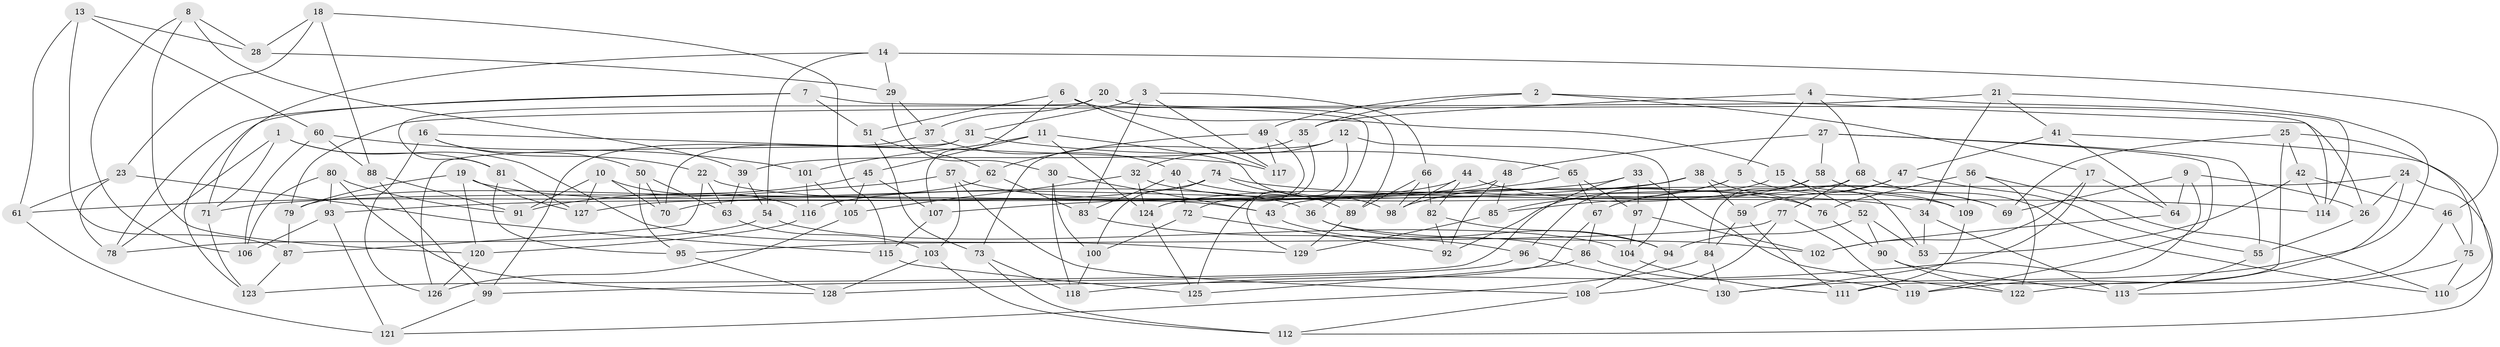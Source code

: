 // Generated by graph-tools (version 1.1) at 2025/50/03/09/25 03:50:54]
// undirected, 130 vertices, 260 edges
graph export_dot {
graph [start="1"]
  node [color=gray90,style=filled];
  1;
  2;
  3;
  4;
  5;
  6;
  7;
  8;
  9;
  10;
  11;
  12;
  13;
  14;
  15;
  16;
  17;
  18;
  19;
  20;
  21;
  22;
  23;
  24;
  25;
  26;
  27;
  28;
  29;
  30;
  31;
  32;
  33;
  34;
  35;
  36;
  37;
  38;
  39;
  40;
  41;
  42;
  43;
  44;
  45;
  46;
  47;
  48;
  49;
  50;
  51;
  52;
  53;
  54;
  55;
  56;
  57;
  58;
  59;
  60;
  61;
  62;
  63;
  64;
  65;
  66;
  67;
  68;
  69;
  70;
  71;
  72;
  73;
  74;
  75;
  76;
  77;
  78;
  79;
  80;
  81;
  82;
  83;
  84;
  85;
  86;
  87;
  88;
  89;
  90;
  91;
  92;
  93;
  94;
  95;
  96;
  97;
  98;
  99;
  100;
  101;
  102;
  103;
  104;
  105;
  106;
  107;
  108;
  109;
  110;
  111;
  112;
  113;
  114;
  115;
  116;
  117;
  118;
  119;
  120;
  121;
  122;
  123;
  124;
  125;
  126;
  127;
  128;
  129;
  130;
  1 -- 81;
  1 -- 78;
  1 -- 71;
  1 -- 129;
  2 -- 17;
  2 -- 35;
  2 -- 49;
  2 -- 114;
  3 -- 117;
  3 -- 83;
  3 -- 31;
  3 -- 66;
  4 -- 5;
  4 -- 68;
  4 -- 35;
  4 -- 114;
  5 -- 85;
  5 -- 92;
  5 -- 69;
  6 -- 15;
  6 -- 51;
  6 -- 107;
  6 -- 117;
  7 -- 51;
  7 -- 123;
  7 -- 78;
  7 -- 36;
  8 -- 120;
  8 -- 39;
  8 -- 106;
  8 -- 28;
  9 -- 69;
  9 -- 118;
  9 -- 26;
  9 -- 64;
  10 -- 116;
  10 -- 127;
  10 -- 91;
  10 -- 70;
  11 -- 101;
  11 -- 124;
  11 -- 45;
  11 -- 98;
  12 -- 129;
  12 -- 73;
  12 -- 104;
  12 -- 32;
  13 -- 61;
  13 -- 60;
  13 -- 87;
  13 -- 28;
  14 -- 54;
  14 -- 46;
  14 -- 29;
  14 -- 71;
  15 -- 53;
  15 -- 52;
  15 -- 96;
  16 -- 50;
  16 -- 126;
  16 -- 117;
  16 -- 22;
  17 -- 102;
  17 -- 64;
  17 -- 130;
  18 -- 115;
  18 -- 88;
  18 -- 28;
  18 -- 23;
  19 -- 120;
  19 -- 36;
  19 -- 127;
  19 -- 79;
  20 -- 26;
  20 -- 37;
  20 -- 89;
  20 -- 81;
  21 -- 34;
  21 -- 79;
  21 -- 130;
  21 -- 41;
  22 -- 63;
  22 -- 43;
  22 -- 87;
  23 -- 78;
  23 -- 61;
  23 -- 115;
  24 -- 43;
  24 -- 119;
  24 -- 26;
  24 -- 112;
  25 -- 42;
  25 -- 69;
  25 -- 111;
  25 -- 75;
  26 -- 55;
  27 -- 119;
  27 -- 58;
  27 -- 48;
  27 -- 55;
  28 -- 29;
  29 -- 30;
  29 -- 37;
  30 -- 43;
  30 -- 118;
  30 -- 100;
  31 -- 65;
  31 -- 126;
  31 -- 70;
  32 -- 124;
  32 -- 105;
  32 -- 34;
  33 -- 123;
  33 -- 97;
  33 -- 122;
  33 -- 93;
  34 -- 113;
  34 -- 53;
  35 -- 125;
  35 -- 39;
  36 -- 94;
  36 -- 102;
  37 -- 40;
  37 -- 99;
  38 -- 98;
  38 -- 71;
  38 -- 76;
  38 -- 59;
  39 -- 54;
  39 -- 63;
  40 -- 83;
  40 -- 72;
  40 -- 109;
  41 -- 47;
  41 -- 64;
  41 -- 110;
  42 -- 46;
  42 -- 53;
  42 -- 114;
  43 -- 86;
  44 -- 70;
  44 -- 69;
  44 -- 98;
  44 -- 82;
  45 -- 105;
  45 -- 91;
  45 -- 107;
  46 -- 75;
  46 -- 122;
  47 -- 67;
  47 -- 55;
  47 -- 59;
  48 -- 92;
  48 -- 116;
  48 -- 85;
  49 -- 72;
  49 -- 62;
  49 -- 117;
  50 -- 95;
  50 -- 70;
  50 -- 63;
  51 -- 62;
  51 -- 73;
  52 -- 94;
  52 -- 90;
  52 -- 53;
  54 -- 104;
  54 -- 78;
  55 -- 113;
  56 -- 76;
  56 -- 109;
  56 -- 122;
  56 -- 110;
  57 -- 76;
  57 -- 61;
  57 -- 103;
  57 -- 108;
  58 -- 85;
  58 -- 109;
  58 -- 84;
  59 -- 84;
  59 -- 111;
  60 -- 88;
  60 -- 106;
  60 -- 101;
  61 -- 121;
  62 -- 79;
  62 -- 83;
  63 -- 103;
  64 -- 102;
  65 -- 67;
  65 -- 107;
  65 -- 97;
  66 -- 82;
  66 -- 98;
  66 -- 89;
  67 -- 86;
  67 -- 128;
  68 -- 110;
  68 -- 124;
  68 -- 77;
  71 -- 123;
  72 -- 100;
  72 -- 92;
  73 -- 112;
  73 -- 118;
  74 -- 100;
  74 -- 127;
  74 -- 89;
  74 -- 114;
  75 -- 113;
  75 -- 110;
  76 -- 90;
  77 -- 95;
  77 -- 108;
  77 -- 119;
  79 -- 87;
  80 -- 91;
  80 -- 106;
  80 -- 128;
  80 -- 93;
  81 -- 127;
  81 -- 95;
  82 -- 94;
  82 -- 92;
  83 -- 96;
  84 -- 130;
  84 -- 121;
  85 -- 129;
  86 -- 119;
  86 -- 125;
  87 -- 123;
  88 -- 91;
  88 -- 99;
  89 -- 129;
  90 -- 113;
  90 -- 122;
  93 -- 106;
  93 -- 121;
  94 -- 108;
  95 -- 128;
  96 -- 99;
  96 -- 130;
  97 -- 104;
  97 -- 102;
  99 -- 121;
  100 -- 118;
  101 -- 105;
  101 -- 116;
  103 -- 128;
  103 -- 112;
  104 -- 111;
  105 -- 126;
  107 -- 115;
  108 -- 112;
  109 -- 111;
  115 -- 125;
  116 -- 120;
  120 -- 126;
  124 -- 125;
}
